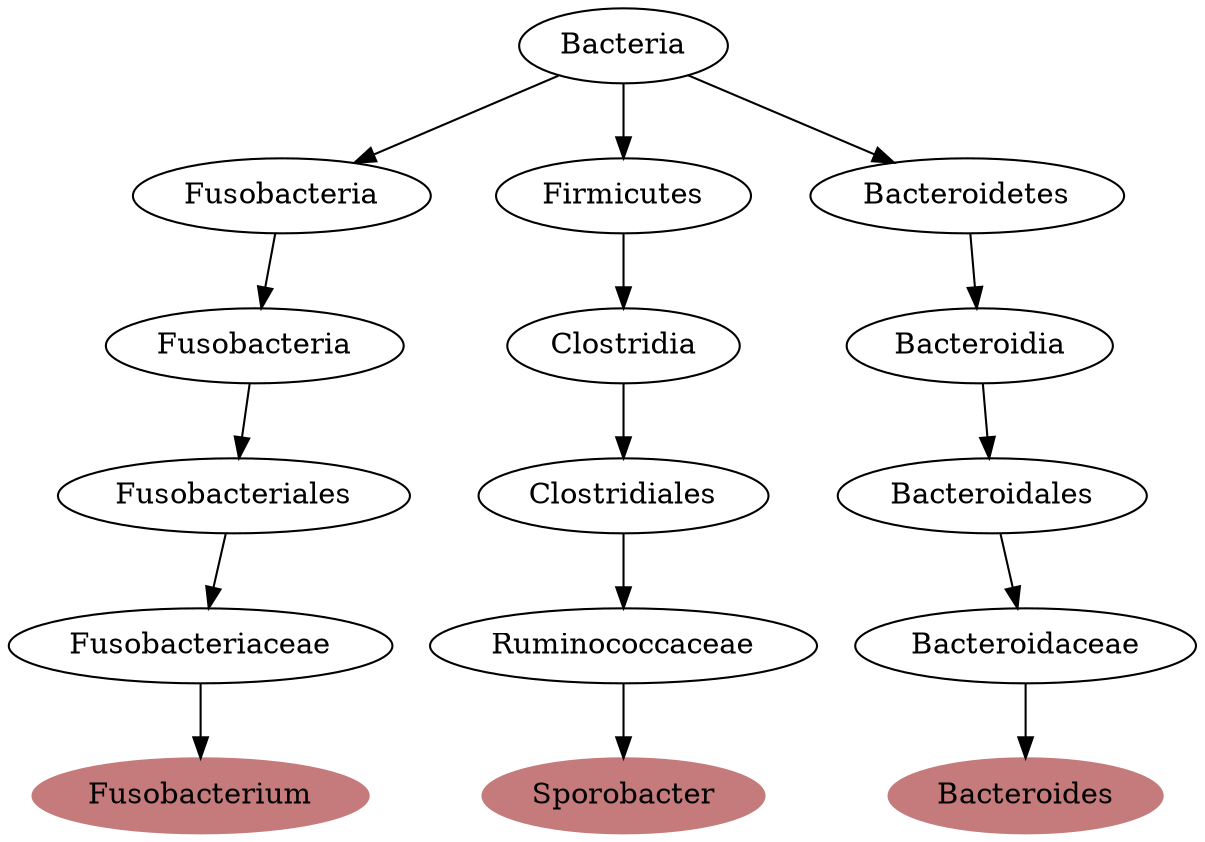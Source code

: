 digraph G { 
	FusobacteriaceaeFusobacterium [label="Fusobacterium", color="#C57B7B", style=filled];
	FusobacterialesFusobacteriaceae [label="Fusobacteriaceae"];
	FusobacteriaceaeFusobacterium [label="Fusobacterium"];
	FusobacterialesFusobacteriaceae -> FusobacteriaceaeFusobacterium;
	FusobacteriaFusobacteriales [label="Fusobacteriales"];
	FusobacterialesFusobacteriaceae [label="Fusobacteriaceae"];
	FusobacteriaFusobacteriales -> FusobacterialesFusobacteriaceae;
	FusobacteriaFusobacteria [label="Fusobacteria"];
	FusobacteriaFusobacteriales [label="Fusobacteriales"];
	FusobacteriaFusobacteria -> FusobacteriaFusobacteriales;
	BacteriaFusobacteria [label="Fusobacteria"];
	FusobacteriaFusobacteria [label="Fusobacteria"];
	BacteriaFusobacteria -> FusobacteriaFusobacteria;
	Bacteria [label="Bacteria"];
	BacteriaFusobacteria [label="Fusobacteria"];
	Bacteria -> BacteriaFusobacteria;
	RuminococcaceaeSporobacter [label="Sporobacter", color="#C57B7B", style=filled];
	ClostridialesRuminococcaceae [label="Ruminococcaceae"];
	RuminococcaceaeSporobacter [label="Sporobacter"];
	ClostridialesRuminococcaceae -> RuminococcaceaeSporobacter;
	ClostridiaClostridiales [label="Clostridiales"];
	ClostridialesRuminococcaceae [label="Ruminococcaceae"];
	ClostridiaClostridiales -> ClostridialesRuminococcaceae;
	FirmicutesClostridia [label="Clostridia"];
	ClostridiaClostridiales [label="Clostridiales"];
	FirmicutesClostridia -> ClostridiaClostridiales;
	BacteriaFirmicutes [label="Firmicutes"];
	FirmicutesClostridia [label="Clostridia"];
	BacteriaFirmicutes -> FirmicutesClostridia;
	Bacteria [label="Bacteria"];
	BacteriaFirmicutes [label="Firmicutes"];
	Bacteria -> BacteriaFirmicutes;
	BacteroidaceaeBacteroides [label="Bacteroides", color="#C57B7B", style=filled];
	BacteroidalesBacteroidaceae [label="Bacteroidaceae"];
	BacteroidaceaeBacteroides [label="Bacteroides"];
	BacteroidalesBacteroidaceae -> BacteroidaceaeBacteroides;
	BacteroidiaBacteroidales [label="Bacteroidales"];
	BacteroidalesBacteroidaceae [label="Bacteroidaceae"];
	BacteroidiaBacteroidales -> BacteroidalesBacteroidaceae;
	BacteroidetesBacteroidia [label="Bacteroidia"];
	BacteroidiaBacteroidales [label="Bacteroidales"];
	BacteroidetesBacteroidia -> BacteroidiaBacteroidales;
	BacteriaBacteroidetes [label="Bacteroidetes"];
	BacteroidetesBacteroidia [label="Bacteroidia"];
	BacteriaBacteroidetes -> BacteroidetesBacteroidia;
	Bacteria [label="Bacteria"];
	BacteriaBacteroidetes [label="Bacteroidetes"];
	Bacteria -> BacteriaBacteroidetes;

 }